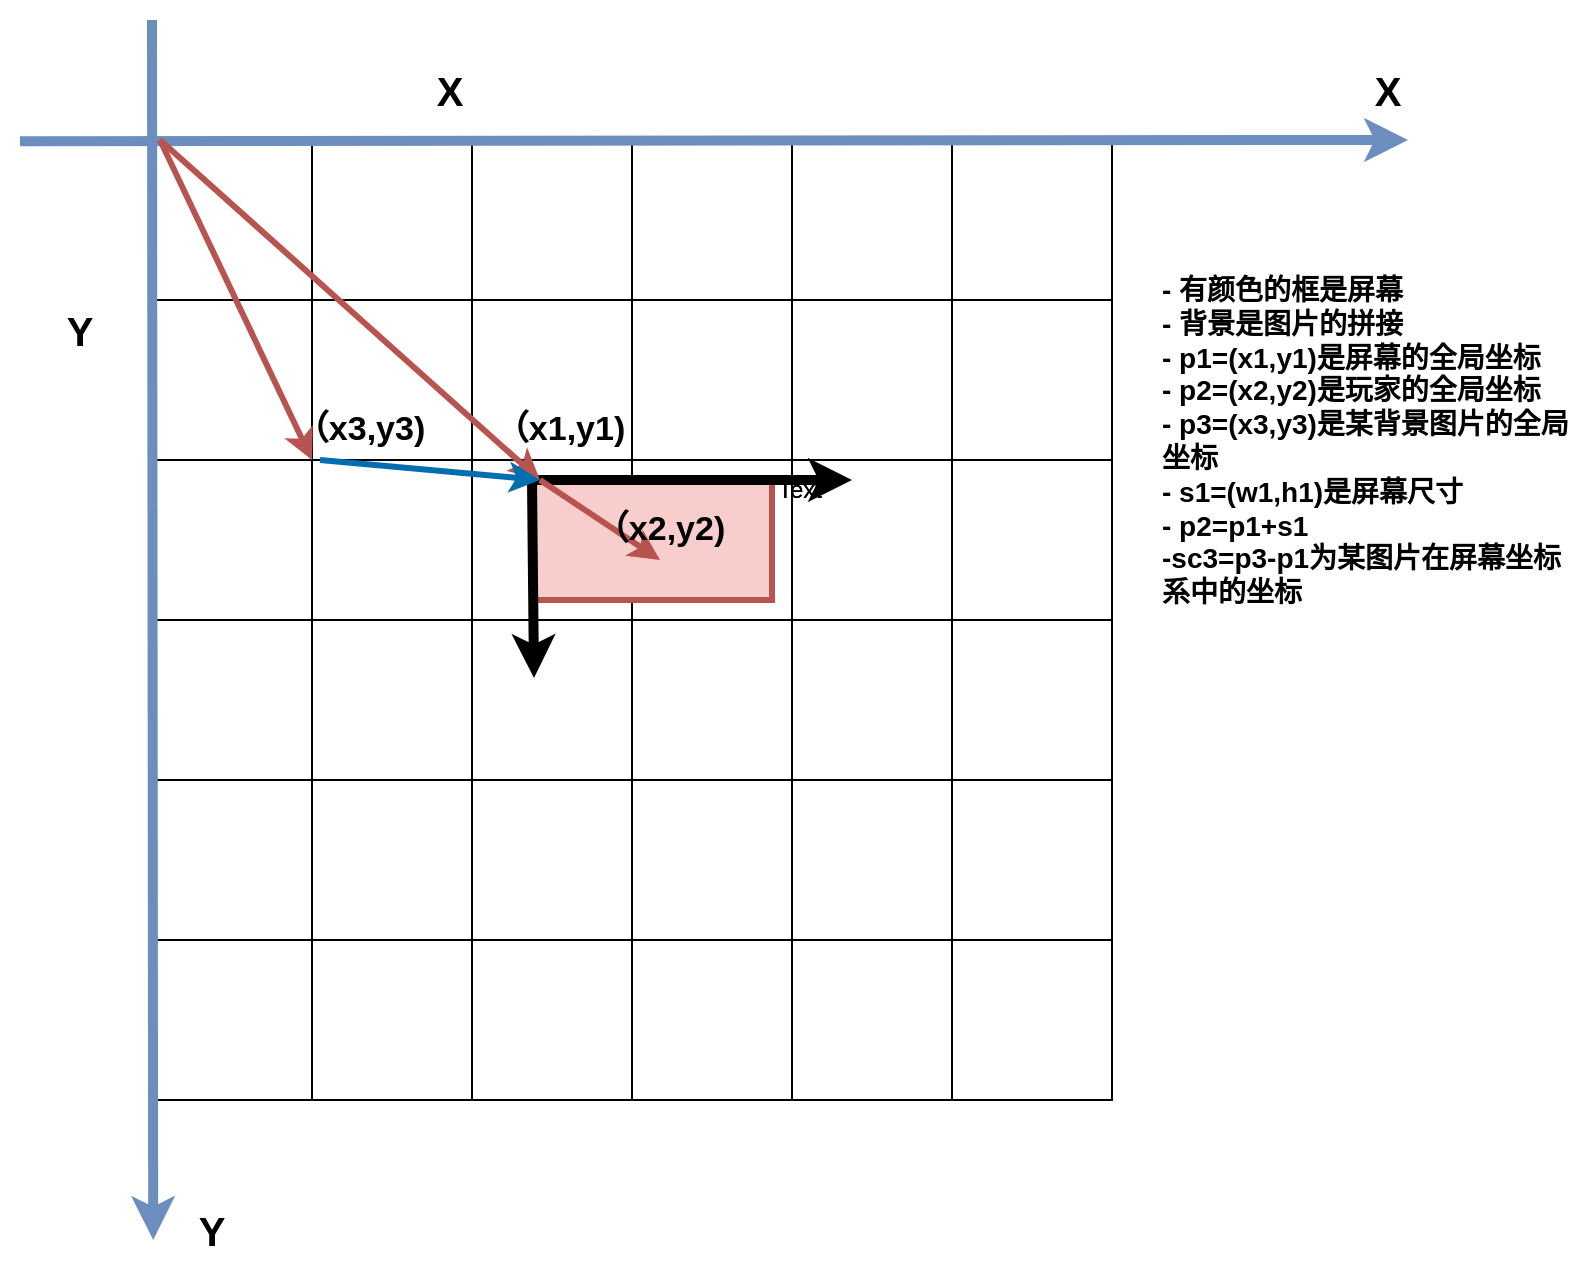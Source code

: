 <mxfile version="21.6.1" type="github">
  <diagram name="第 1 页" id="yOHOC9veb8_BCosYYFFb">
    <mxGraphModel dx="996" dy="573" grid="1" gridSize="10" guides="1" tooltips="1" connect="1" arrows="1" fold="1" page="1" pageScale="1" pageWidth="827" pageHeight="1169" math="0" shadow="0">
      <root>
        <mxCell id="0" />
        <mxCell id="1" style="" parent="0" />
        <mxCell id="HdFPSuiChNzXRNqbuc80-1" value="" style="whiteSpace=wrap;html=1;aspect=fixed;" parent="1" vertex="1">
          <mxGeometry x="86" y="120" width="80" height="80" as="geometry" />
        </mxCell>
        <mxCell id="HdFPSuiChNzXRNqbuc80-2" value="" style="whiteSpace=wrap;html=1;aspect=fixed;" parent="1" vertex="1">
          <mxGeometry x="406" y="120" width="80" height="80" as="geometry" />
        </mxCell>
        <mxCell id="HdFPSuiChNzXRNqbuc80-3" value="" style="whiteSpace=wrap;html=1;aspect=fixed;" parent="1" vertex="1">
          <mxGeometry x="326" y="120" width="80" height="80" as="geometry" />
        </mxCell>
        <mxCell id="HdFPSuiChNzXRNqbuc80-4" value="" style="whiteSpace=wrap;html=1;aspect=fixed;" parent="1" vertex="1">
          <mxGeometry x="246" y="120" width="80" height="80" as="geometry" />
        </mxCell>
        <mxCell id="HdFPSuiChNzXRNqbuc80-5" value="" style="whiteSpace=wrap;html=1;aspect=fixed;" parent="1" vertex="1">
          <mxGeometry x="166" y="120" width="80" height="80" as="geometry" />
        </mxCell>
        <mxCell id="HdFPSuiChNzXRNqbuc80-6" value="" style="whiteSpace=wrap;html=1;aspect=fixed;" parent="1" vertex="1">
          <mxGeometry x="486" y="120" width="80" height="80" as="geometry" />
        </mxCell>
        <mxCell id="HdFPSuiChNzXRNqbuc80-19" value="" style="whiteSpace=wrap;html=1;aspect=fixed;" parent="1" vertex="1">
          <mxGeometry x="86" y="200" width="80" height="80" as="geometry" />
        </mxCell>
        <mxCell id="HdFPSuiChNzXRNqbuc80-20" value="" style="whiteSpace=wrap;html=1;aspect=fixed;" parent="1" vertex="1">
          <mxGeometry x="406" y="200" width="80" height="80" as="geometry" />
        </mxCell>
        <mxCell id="HdFPSuiChNzXRNqbuc80-21" value="" style="whiteSpace=wrap;html=1;aspect=fixed;" parent="1" vertex="1">
          <mxGeometry x="326" y="200" width="80" height="80" as="geometry" />
        </mxCell>
        <mxCell id="HdFPSuiChNzXRNqbuc80-22" value="" style="whiteSpace=wrap;html=1;aspect=fixed;" parent="1" vertex="1">
          <mxGeometry x="246" y="200" width="80" height="80" as="geometry" />
        </mxCell>
        <mxCell id="HdFPSuiChNzXRNqbuc80-23" value="" style="whiteSpace=wrap;html=1;aspect=fixed;" parent="1" vertex="1">
          <mxGeometry x="166" y="200" width="80" height="80" as="geometry" />
        </mxCell>
        <mxCell id="HdFPSuiChNzXRNqbuc80-24" value="" style="whiteSpace=wrap;html=1;aspect=fixed;" parent="1" vertex="1">
          <mxGeometry x="486" y="200" width="80" height="80" as="geometry" />
        </mxCell>
        <mxCell id="HdFPSuiChNzXRNqbuc80-25" value="" style="whiteSpace=wrap;html=1;aspect=fixed;" parent="1" vertex="1">
          <mxGeometry x="86" y="280" width="80" height="80" as="geometry" />
        </mxCell>
        <mxCell id="HdFPSuiChNzXRNqbuc80-26" value="" style="whiteSpace=wrap;html=1;aspect=fixed;" parent="1" vertex="1">
          <mxGeometry x="406" y="280" width="80" height="80" as="geometry" />
        </mxCell>
        <mxCell id="HdFPSuiChNzXRNqbuc80-27" value="" style="whiteSpace=wrap;html=1;aspect=fixed;" parent="1" vertex="1">
          <mxGeometry x="326" y="280" width="80" height="80" as="geometry" />
        </mxCell>
        <mxCell id="HdFPSuiChNzXRNqbuc80-28" value="" style="whiteSpace=wrap;html=1;aspect=fixed;" parent="1" vertex="1">
          <mxGeometry x="246" y="280" width="80" height="80" as="geometry" />
        </mxCell>
        <mxCell id="HdFPSuiChNzXRNqbuc80-29" value="" style="whiteSpace=wrap;html=1;aspect=fixed;" parent="1" vertex="1">
          <mxGeometry x="166" y="280" width="80" height="80" as="geometry" />
        </mxCell>
        <mxCell id="HdFPSuiChNzXRNqbuc80-30" value="" style="whiteSpace=wrap;html=1;aspect=fixed;" parent="1" vertex="1">
          <mxGeometry x="486" y="280" width="80" height="80" as="geometry" />
        </mxCell>
        <mxCell id="HdFPSuiChNzXRNqbuc80-31" value="" style="whiteSpace=wrap;html=1;aspect=fixed;" parent="1" vertex="1">
          <mxGeometry x="86" y="360" width="80" height="80" as="geometry" />
        </mxCell>
        <mxCell id="HdFPSuiChNzXRNqbuc80-32" value="" style="whiteSpace=wrap;html=1;aspect=fixed;" parent="1" vertex="1">
          <mxGeometry x="406" y="360" width="80" height="80" as="geometry" />
        </mxCell>
        <mxCell id="HdFPSuiChNzXRNqbuc80-33" value="" style="whiteSpace=wrap;html=1;aspect=fixed;" parent="1" vertex="1">
          <mxGeometry x="326" y="360" width="80" height="80" as="geometry" />
        </mxCell>
        <mxCell id="HdFPSuiChNzXRNqbuc80-34" value="" style="whiteSpace=wrap;html=1;aspect=fixed;" parent="1" vertex="1">
          <mxGeometry x="246" y="360" width="80" height="80" as="geometry" />
        </mxCell>
        <mxCell id="HdFPSuiChNzXRNqbuc80-35" value="" style="whiteSpace=wrap;html=1;aspect=fixed;" parent="1" vertex="1">
          <mxGeometry x="166" y="360" width="80" height="80" as="geometry" />
        </mxCell>
        <mxCell id="HdFPSuiChNzXRNqbuc80-36" value="" style="whiteSpace=wrap;html=1;aspect=fixed;" parent="1" vertex="1">
          <mxGeometry x="486" y="360" width="80" height="80" as="geometry" />
        </mxCell>
        <mxCell id="HdFPSuiChNzXRNqbuc80-37" value="" style="whiteSpace=wrap;html=1;aspect=fixed;" parent="1" vertex="1">
          <mxGeometry x="86" y="440" width="80" height="80" as="geometry" />
        </mxCell>
        <mxCell id="HdFPSuiChNzXRNqbuc80-38" value="" style="whiteSpace=wrap;html=1;aspect=fixed;" parent="1" vertex="1">
          <mxGeometry x="406" y="440" width="80" height="80" as="geometry" />
        </mxCell>
        <mxCell id="HdFPSuiChNzXRNqbuc80-39" value="" style="whiteSpace=wrap;html=1;aspect=fixed;" parent="1" vertex="1">
          <mxGeometry x="326" y="440" width="80" height="80" as="geometry" />
        </mxCell>
        <mxCell id="HdFPSuiChNzXRNqbuc80-40" value="" style="whiteSpace=wrap;html=1;aspect=fixed;" parent="1" vertex="1">
          <mxGeometry x="246" y="440" width="80" height="80" as="geometry" />
        </mxCell>
        <mxCell id="HdFPSuiChNzXRNqbuc80-41" value="" style="whiteSpace=wrap;html=1;aspect=fixed;" parent="1" vertex="1">
          <mxGeometry x="166" y="440" width="80" height="80" as="geometry" />
        </mxCell>
        <mxCell id="HdFPSuiChNzXRNqbuc80-42" value="" style="whiteSpace=wrap;html=1;aspect=fixed;" parent="1" vertex="1">
          <mxGeometry x="486" y="440" width="80" height="80" as="geometry" />
        </mxCell>
        <mxCell id="HdFPSuiChNzXRNqbuc80-43" value="" style="whiteSpace=wrap;html=1;aspect=fixed;" parent="1" vertex="1">
          <mxGeometry x="86" y="520" width="80" height="80" as="geometry" />
        </mxCell>
        <mxCell id="HdFPSuiChNzXRNqbuc80-44" value="" style="whiteSpace=wrap;html=1;aspect=fixed;" parent="1" vertex="1">
          <mxGeometry x="406" y="520" width="80" height="80" as="geometry" />
        </mxCell>
        <mxCell id="HdFPSuiChNzXRNqbuc80-45" value="" style="whiteSpace=wrap;html=1;aspect=fixed;" parent="1" vertex="1">
          <mxGeometry x="326" y="520" width="80" height="80" as="geometry" />
        </mxCell>
        <mxCell id="HdFPSuiChNzXRNqbuc80-46" value="" style="whiteSpace=wrap;html=1;aspect=fixed;" parent="1" vertex="1">
          <mxGeometry x="246" y="520" width="80" height="80" as="geometry" />
        </mxCell>
        <mxCell id="HdFPSuiChNzXRNqbuc80-47" value="" style="whiteSpace=wrap;html=1;aspect=fixed;" parent="1" vertex="1">
          <mxGeometry x="166" y="520" width="80" height="80" as="geometry" />
        </mxCell>
        <mxCell id="HdFPSuiChNzXRNqbuc80-48" value="" style="whiteSpace=wrap;html=1;aspect=fixed;" parent="1" vertex="1">
          <mxGeometry x="486" y="520" width="80" height="80" as="geometry" />
        </mxCell>
        <mxCell id="HdFPSuiChNzXRNqbuc80-54" value="" style="endArrow=classic;html=1;rounded=0;strokeWidth=5;fillColor=#dae8fc;strokeColor=#6c8ebf;" parent="1" edge="1">
          <mxGeometry width="50" height="50" relative="1" as="geometry">
            <mxPoint x="20" y="120.59" as="sourcePoint" />
            <mxPoint x="714" y="120" as="targetPoint" />
          </mxGeometry>
        </mxCell>
        <mxCell id="HdFPSuiChNzXRNqbuc80-55" value="" style="endArrow=classic;html=1;rounded=0;strokeWidth=5;fillColor=#dae8fc;strokeColor=#6c8ebf;" parent="1" edge="1">
          <mxGeometry width="50" height="50" relative="1" as="geometry">
            <mxPoint x="86" y="60" as="sourcePoint" />
            <mxPoint x="86.59" y="670" as="targetPoint" />
          </mxGeometry>
        </mxCell>
        <mxCell id="OoMHXcQIOMjN5isPngi--1" value="" style="rounded=0;whiteSpace=wrap;html=1;fillColor=#f8cecc;strokeColor=#b85450;strokeWidth=3;" parent="1" vertex="1">
          <mxGeometry x="276" y="290" width="120" height="60" as="geometry" />
        </mxCell>
        <mxCell id="OoMHXcQIOMjN5isPngi--2" value="X" style="text;html=1;align=center;verticalAlign=middle;whiteSpace=wrap;rounded=0;fontStyle=1;fontSize=20;" parent="1" vertex="1">
          <mxGeometry x="674" y="80" width="60" height="30" as="geometry" />
        </mxCell>
        <mxCell id="OoMHXcQIOMjN5isPngi--3" value="Y" style="text;html=1;align=center;verticalAlign=middle;whiteSpace=wrap;rounded=0;fontStyle=1;fontSize=20;" parent="1" vertex="1">
          <mxGeometry x="86" y="650" width="60" height="30" as="geometry" />
        </mxCell>
        <mxCell id="OoMHXcQIOMjN5isPngi--9" value="" style="endArrow=classic;html=1;rounded=0;entryX=0;entryY=0;entryDx=0;entryDy=0;exitX=0;exitY=0;exitDx=0;exitDy=0;strokeWidth=5;" parent="1" edge="1">
          <mxGeometry width="50" height="50" relative="1" as="geometry">
            <mxPoint x="276" y="290" as="sourcePoint" />
            <mxPoint x="436" y="290" as="targetPoint" />
          </mxGeometry>
        </mxCell>
        <mxCell id="OoMHXcQIOMjN5isPngi--10" value="" style="endArrow=classic;html=1;rounded=0;entryX=0;entryY=0.25;entryDx=0;entryDy=0;exitX=0;exitY=0;exitDx=0;exitDy=0;strokeWidth=5;" parent="1" edge="1">
          <mxGeometry width="50" height="50" relative="1" as="geometry">
            <mxPoint x="276" y="290" as="sourcePoint" />
            <mxPoint x="277" y="389" as="targetPoint" />
          </mxGeometry>
        </mxCell>
        <mxCell id="OoMHXcQIOMjN5isPngi--11" value="X" style="text;html=1;align=center;verticalAlign=middle;whiteSpace=wrap;rounded=0;fontStyle=1;fontSize=20;" parent="1" vertex="1">
          <mxGeometry x="205" y="80" width="60" height="30" as="geometry" />
        </mxCell>
        <mxCell id="OoMHXcQIOMjN5isPngi--12" value="Y" style="text;html=1;align=center;verticalAlign=middle;whiteSpace=wrap;rounded=0;fontStyle=1;fontSize=20;" parent="1" vertex="1">
          <mxGeometry x="20" y="200" width="60" height="30" as="geometry" />
        </mxCell>
        <mxCell id="3KmMz-Q42uW9J2nm8OaL-1" value="Text" style="text;html=1;strokeColor=none;fillColor=none;align=center;verticalAlign=middle;whiteSpace=wrap;rounded=0;" vertex="1" parent="1">
          <mxGeometry x="380" y="280" width="60" height="30" as="geometry" />
        </mxCell>
        <mxCell id="OoMHXcQIOMjN5isPngi--16" value="关系" parent="0" />
        <mxCell id="OoMHXcQIOMjN5isPngi--17" value="" style="endArrow=classic;html=1;rounded=0;strokeWidth=3;fillColor=#f8cecc;strokeColor=#b85450;" parent="OoMHXcQIOMjN5isPngi--16" edge="1">
          <mxGeometry width="50" height="50" relative="1" as="geometry">
            <mxPoint x="90" y="120" as="sourcePoint" />
            <mxPoint x="280" y="290" as="targetPoint" />
          </mxGeometry>
        </mxCell>
        <mxCell id="OoMHXcQIOMjN5isPngi--18" value="" style="endArrow=classic;html=1;rounded=0;strokeWidth=3;fillColor=#f8cecc;strokeColor=#b85450;jumpSize=6;sourcePerimeterSpacing=0;" parent="OoMHXcQIOMjN5isPngi--16" target="OoMHXcQIOMjN5isPngi--1" edge="1">
          <mxGeometry width="50" height="50" relative="1" as="geometry">
            <mxPoint x="280" y="290" as="sourcePoint" />
            <mxPoint x="470" y="460" as="targetPoint" />
          </mxGeometry>
        </mxCell>
        <mxCell id="OoMHXcQIOMjN5isPngi--20" value="" style="endArrow=classic;html=1;rounded=0;strokeWidth=3;fillColor=#f8cecc;strokeColor=#b85450;" parent="OoMHXcQIOMjN5isPngi--16" edge="1">
          <mxGeometry width="50" height="50" relative="1" as="geometry">
            <mxPoint x="280" y="290" as="sourcePoint" />
            <mxPoint x="340" y="330" as="targetPoint" />
          </mxGeometry>
        </mxCell>
        <mxCell id="OoMHXcQIOMjN5isPngi--21" value="（x1,y1)" style="text;html=1;strokeColor=none;fillColor=none;align=center;verticalAlign=middle;whiteSpace=wrap;rounded=0;fontSize=17;fontStyle=1" parent="OoMHXcQIOMjN5isPngi--16" vertex="1">
          <mxGeometry x="260" y="250" width="60" height="30" as="geometry" />
        </mxCell>
        <mxCell id="OoMHXcQIOMjN5isPngi--22" value="（x2,y2)" style="text;html=1;strokeColor=none;fillColor=none;align=center;verticalAlign=middle;whiteSpace=wrap;rounded=0;fontSize=17;fontStyle=1" parent="OoMHXcQIOMjN5isPngi--16" vertex="1">
          <mxGeometry x="310" y="300" width="60" height="30" as="geometry" />
        </mxCell>
        <mxCell id="OoMHXcQIOMjN5isPngi--23" value="" style="endArrow=classic;html=1;rounded=0;strokeWidth=3;fillColor=#f8cecc;strokeColor=#b85450;entryX=1;entryY=1;entryDx=0;entryDy=0;" parent="OoMHXcQIOMjN5isPngi--16" target="HdFPSuiChNzXRNqbuc80-19" edge="1">
          <mxGeometry width="50" height="50" relative="1" as="geometry">
            <mxPoint x="90" y="120" as="sourcePoint" />
            <mxPoint x="230" y="330" as="targetPoint" />
          </mxGeometry>
        </mxCell>
        <mxCell id="OoMHXcQIOMjN5isPngi--24" value="" style="endArrow=classic;html=1;rounded=0;strokeWidth=3;fillColor=#1ba1e2;strokeColor=#006EAF;" parent="OoMHXcQIOMjN5isPngi--16" edge="1">
          <mxGeometry width="50" height="50" relative="1" as="geometry">
            <mxPoint x="170" y="280" as="sourcePoint" />
            <mxPoint x="280" y="290" as="targetPoint" />
          </mxGeometry>
        </mxCell>
        <mxCell id="OoMHXcQIOMjN5isPngi--25" value="（x3,y3)" style="text;html=1;strokeColor=none;fillColor=none;align=center;verticalAlign=middle;whiteSpace=wrap;rounded=0;fontSize=17;fontStyle=1" parent="OoMHXcQIOMjN5isPngi--16" vertex="1">
          <mxGeometry x="160" y="250" width="60" height="30" as="geometry" />
        </mxCell>
        <mxCell id="3KmMz-Q42uW9J2nm8OaL-3" value="Text" style="text;html=1;strokeColor=none;fillColor=none;align=center;verticalAlign=middle;whiteSpace=wrap;rounded=0;" vertex="1" parent="OoMHXcQIOMjN5isPngi--16">
          <mxGeometry x="380" y="280" width="60" height="30" as="geometry" />
        </mxCell>
        <mxCell id="3KmMz-Q42uW9J2nm8OaL-4" value="&lt;div style=&quot;text-align: left;&quot;&gt;&lt;span style=&quot;font-size: 14px; background-color: initial;&quot;&gt;&lt;b&gt;- 有颜色的框是屏幕&lt;/b&gt;&lt;/span&gt;&lt;/div&gt;&lt;font style=&quot;font-size: 14px;&quot;&gt;&lt;b&gt;&lt;div style=&quot;text-align: left;&quot;&gt;&lt;span style=&quot;background-color: initial;&quot;&gt;- 背景是图片的拼接&lt;/span&gt;&lt;/div&gt;&lt;div style=&quot;text-align: left;&quot;&gt;&lt;span style=&quot;background-color: initial;&quot;&gt;- p1=(x1,y1)是屏幕的全局坐标&lt;/span&gt;&lt;/div&gt;&lt;div style=&quot;text-align: left;&quot;&gt;- p2=(x2,y2)是玩家的全局坐标&lt;/div&gt;&lt;div style=&quot;text-align: left;&quot;&gt;- p3=(x3,y3)是某背景图片的全局坐标&lt;/div&gt;&lt;div style=&quot;text-align: left;&quot;&gt;- s1=(w1,h1)是屏幕尺寸&lt;/div&gt;&lt;div style=&quot;text-align: left;&quot;&gt;- p2=p1+s1&lt;/div&gt;&lt;div style=&quot;text-align: left;&quot;&gt;-sc3=p3-p1为某图片在屏幕坐标系中的坐标&lt;/div&gt;&lt;/b&gt;&lt;/font&gt;" style="text;html=1;strokeColor=none;fillColor=none;align=center;verticalAlign=top;whiteSpace=wrap;rounded=0;" vertex="1" parent="OoMHXcQIOMjN5isPngi--16">
          <mxGeometry x="590" y="180" width="210" height="260" as="geometry" />
        </mxCell>
      </root>
    </mxGraphModel>
  </diagram>
</mxfile>
